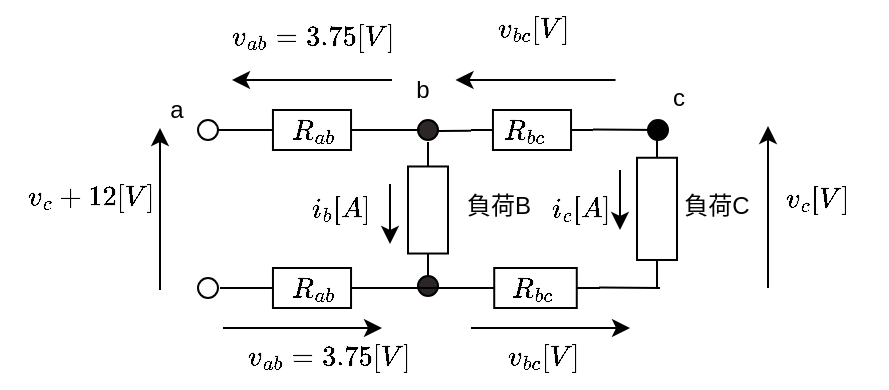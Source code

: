 <mxfile>
    <diagram id="OegJ9Nn6N-6bbSoRedIr" name="ページ1">
        <mxGraphModel dx="493" dy="511" grid="1" gridSize="10" guides="1" tooltips="1" connect="1" arrows="1" fold="1" page="1" pageScale="1" pageWidth="827" pageHeight="1169" math="1" shadow="0">
            <root>
                <mxCell id="0"/>
                <mxCell id="1" parent="0"/>
                <mxCell id="22" value="負荷B" style="text;html=1;align=center;verticalAlign=middle;resizable=0;points=[];autosize=1;strokeColor=none;fillColor=none;" parent="1" vertex="1">
                    <mxGeometry x="249" y="184" width="60" height="30" as="geometry"/>
                </mxCell>
                <mxCell id="31" value="" style="endArrow=none;html=1;strokeWidth=1;startArrow=none;" parent="1" edge="1">
                    <mxGeometry width="100" relative="1" as="geometry">
                        <mxPoint x="243" y="165" as="sourcePoint"/>
                        <mxPoint x="240" y="160" as="targetPoint"/>
                    </mxGeometry>
                </mxCell>
                <mxCell id="77" value="`i_b[A]`" style="text;html=1;align=center;verticalAlign=middle;resizable=0;points=[];autosize=1;strokeColor=none;fillColor=none;" parent="1" vertex="1">
                    <mxGeometry x="170" y="186" width="60" height="30" as="geometry"/>
                </mxCell>
                <mxCell id="115" value="" style="ellipse;whiteSpace=wrap;html=1;aspect=fixed;" parent="1" vertex="1">
                    <mxGeometry x="129" y="156" width="10" height="10" as="geometry"/>
                </mxCell>
                <mxCell id="117" value="" style="ellipse;whiteSpace=wrap;html=1;aspect=fixed;fillColor=#2c2626;" parent="1" vertex="1">
                    <mxGeometry x="239" y="156" width="10" height="10" as="geometry"/>
                </mxCell>
                <mxCell id="119" value="" style="ellipse;whiteSpace=wrap;html=1;aspect=fixed;fillColor=#000000;" parent="1" vertex="1">
                    <mxGeometry x="354" y="156" width="10" height="10" as="geometry"/>
                </mxCell>
                <mxCell id="121" value="" style="endArrow=none;html=1;strokeWidth=1;startArrow=none;" parent="1" edge="1">
                    <mxGeometry width="100" relative="1" as="geometry">
                        <mxPoint x="326.5" y="160.718" as="sourcePoint"/>
                        <mxPoint x="360" y="161" as="targetPoint"/>
                    </mxGeometry>
                </mxCell>
                <mxCell id="123" value="負荷C" style="text;html=1;align=center;verticalAlign=middle;resizable=0;points=[];autosize=1;strokeColor=none;fillColor=none;" parent="1" vertex="1">
                    <mxGeometry x="358" y="184" width="60" height="30" as="geometry"/>
                </mxCell>
                <mxCell id="125" value="`v_{ab}=3.75[V]`" style="text;html=1;align=center;verticalAlign=middle;resizable=0;points=[];autosize=1;strokeColor=none;fillColor=none;" parent="1" vertex="1">
                    <mxGeometry x="131" y="100" width="110" height="30" as="geometry"/>
                </mxCell>
                <mxCell id="128" value="`v_{bc}[V]`" style="text;html=1;align=center;verticalAlign=middle;resizable=0;points=[];autosize=1;strokeColor=none;fillColor=none;" parent="1" vertex="1">
                    <mxGeometry x="261" y="260" width="80" height="30" as="geometry"/>
                </mxCell>
                <mxCell id="131" value="a" style="text;html=1;align=center;verticalAlign=middle;resizable=0;points=[];autosize=1;strokeColor=none;fillColor=none;" parent="1" vertex="1">
                    <mxGeometry x="103" y="136" width="30" height="30" as="geometry"/>
                </mxCell>
                <mxCell id="134" value="" style="endArrow=none;html=1;strokeWidth=1;startArrow=none;" parent="1" edge="1" source="138">
                    <mxGeometry width="100" relative="1" as="geometry">
                        <mxPoint x="139" y="161" as="sourcePoint"/>
                        <mxPoint x="240" y="161" as="targetPoint"/>
                    </mxGeometry>
                </mxCell>
                <mxCell id="135" value="c" style="text;html=1;align=center;verticalAlign=middle;resizable=0;points=[];autosize=1;strokeColor=none;fillColor=none;" parent="1" vertex="1">
                    <mxGeometry x="354" y="130" width="30" height="30" as="geometry"/>
                </mxCell>
                <mxCell id="136" value="`i_c[A]`" style="text;html=1;align=center;verticalAlign=middle;resizable=0;points=[];autosize=1;strokeColor=none;fillColor=none;" parent="1" vertex="1">
                    <mxGeometry x="290" y="186" width="60" height="30" as="geometry"/>
                </mxCell>
                <mxCell id="137" value="" style="pointerEvents=1;verticalLabelPosition=bottom;shadow=0;dashed=0;align=center;html=1;verticalAlign=top;shape=mxgraph.electrical.resistors.resistor_1;rotation=90;" vertex="1" parent="1">
                    <mxGeometry x="210" y="191" width="68" height="20" as="geometry"/>
                </mxCell>
                <mxCell id="139" value="" style="endArrow=none;html=1;strokeWidth=1;" edge="1" parent="1" target="138">
                    <mxGeometry width="100" relative="1" as="geometry">
                        <mxPoint x="139" y="161" as="sourcePoint"/>
                        <mxPoint x="240" y="161" as="targetPoint"/>
                    </mxGeometry>
                </mxCell>
                <mxCell id="138" value="" style="pointerEvents=1;verticalLabelPosition=bottom;shadow=0;dashed=0;align=center;html=1;verticalAlign=top;shape=mxgraph.electrical.resistors.resistor_1;rotation=0;" vertex="1" parent="1">
                    <mxGeometry x="155.5" y="151" width="61" height="20" as="geometry"/>
                </mxCell>
                <mxCell id="141" value="" style="endArrow=none;html=1;strokeWidth=1;" edge="1" parent="1" target="140">
                    <mxGeometry width="100" relative="1" as="geometry">
                        <mxPoint x="249" y="161.5" as="sourcePoint"/>
                        <mxPoint x="350" y="160.5" as="targetPoint"/>
                    </mxGeometry>
                </mxCell>
                <mxCell id="140" value="" style="pointerEvents=1;verticalLabelPosition=bottom;shadow=0;dashed=0;align=center;html=1;verticalAlign=top;shape=mxgraph.electrical.resistors.resistor_1;rotation=0;" vertex="1" parent="1">
                    <mxGeometry x="265.5" y="151" width="61" height="20" as="geometry"/>
                </mxCell>
                <mxCell id="142" value="" style="pointerEvents=1;verticalLabelPosition=bottom;shadow=0;dashed=0;align=center;html=1;verticalAlign=top;shape=mxgraph.electrical.resistors.resistor_1;rotation=90;" vertex="1" parent="1">
                    <mxGeometry x="318.57" y="190.44" width="79.87" height="20" as="geometry"/>
                </mxCell>
                <mxCell id="145" style="edgeStyle=none;html=1;exitX=1;exitY=0.5;exitDx=0;exitDy=0;exitPerimeter=0;strokeColor=none;" edge="1" parent="1" source="143">
                    <mxGeometry relative="1" as="geometry">
                        <mxPoint x="350" y="240" as="targetPoint"/>
                    </mxGeometry>
                </mxCell>
                <mxCell id="143" value="" style="pointerEvents=1;verticalLabelPosition=bottom;shadow=0;dashed=0;align=center;html=1;verticalAlign=top;shape=mxgraph.electrical.resistors.resistor_1;rotation=0;" vertex="1" parent="1">
                    <mxGeometry x="265.5" y="230" width="64.5" height="20" as="geometry"/>
                </mxCell>
                <mxCell id="151" value="" style="endArrow=none;html=1;strokeWidth=1;startArrow=none;" edge="1" parent="1">
                    <mxGeometry width="100" relative="1" as="geometry">
                        <mxPoint x="329.5" y="239.718" as="sourcePoint"/>
                        <mxPoint x="360" y="240" as="targetPoint"/>
                    </mxGeometry>
                </mxCell>
                <mxCell id="155" value="" style="ellipse;whiteSpace=wrap;html=1;aspect=fixed;fillColor=#2c2626;" vertex="1" parent="1">
                    <mxGeometry x="239" y="234" width="10" height="10" as="geometry"/>
                </mxCell>
                <mxCell id="157" value="" style="endArrow=none;html=1;strokeWidth=1;startArrow=none;" edge="1" parent="1">
                    <mxGeometry width="100" relative="1" as="geometry">
                        <mxPoint x="210" y="240" as="sourcePoint"/>
                        <mxPoint x="267" y="240" as="targetPoint"/>
                    </mxGeometry>
                </mxCell>
                <mxCell id="158" value="" style="pointerEvents=1;verticalLabelPosition=bottom;shadow=0;dashed=0;align=center;html=1;verticalAlign=top;shape=mxgraph.electrical.resistors.resistor_1;rotation=0;" vertex="1" parent="1">
                    <mxGeometry x="155.5" y="230" width="61" height="20" as="geometry"/>
                </mxCell>
                <mxCell id="159" value="" style="endArrow=none;html=1;strokeWidth=1;" edge="1" parent="1">
                    <mxGeometry width="100" relative="1" as="geometry">
                        <mxPoint x="140" y="240" as="sourcePoint"/>
                        <mxPoint x="156.5" y="240" as="targetPoint"/>
                    </mxGeometry>
                </mxCell>
                <mxCell id="160" value="" style="ellipse;whiteSpace=wrap;html=1;aspect=fixed;" vertex="1" parent="1">
                    <mxGeometry x="129" y="235" width="10" height="10" as="geometry"/>
                </mxCell>
                <mxCell id="161" value="b" style="text;html=1;align=center;verticalAlign=middle;resizable=0;points=[];autosize=1;strokeColor=none;fillColor=none;" vertex="1" parent="1">
                    <mxGeometry x="226" y="126" width="30" height="30" as="geometry"/>
                </mxCell>
                <mxCell id="162" value="" style="endArrow=classic;html=1;strokeColor=default;strokeWidth=1;" edge="1" parent="1">
                    <mxGeometry width="50" height="50" relative="1" as="geometry">
                        <mxPoint x="226" y="136" as="sourcePoint"/>
                        <mxPoint x="146" y="136" as="targetPoint"/>
                    </mxGeometry>
                </mxCell>
                <mxCell id="163" value="" style="endArrow=classic;html=1;strokeColor=default;strokeWidth=1;" edge="1" parent="1">
                    <mxGeometry width="50" height="50" relative="1" as="geometry">
                        <mxPoint x="337.75" y="136" as="sourcePoint"/>
                        <mxPoint x="257.75" y="136" as="targetPoint"/>
                    </mxGeometry>
                </mxCell>
                <mxCell id="164" value="`R_{ab}`" style="text;html=1;align=center;verticalAlign=middle;resizable=0;points=[];autosize=1;strokeColor=none;fillColor=none;" vertex="1" parent="1">
                    <mxGeometry x="151" y="146" width="70" height="30" as="geometry"/>
                </mxCell>
                <mxCell id="166" value="`R_{bc}`" style="text;html=1;align=center;verticalAlign=middle;resizable=0;points=[];autosize=1;strokeColor=none;fillColor=none;" vertex="1" parent="1">
                    <mxGeometry x="256.5" y="146" width="70" height="30" as="geometry"/>
                </mxCell>
                <mxCell id="167" value="`R_{ab}`" style="text;html=1;align=center;verticalAlign=middle;resizable=0;points=[];autosize=1;strokeColor=none;fillColor=none;" vertex="1" parent="1">
                    <mxGeometry x="151" y="225" width="70" height="30" as="geometry"/>
                </mxCell>
                <mxCell id="168" value="`R_{bc}`" style="text;html=1;align=center;verticalAlign=middle;resizable=0;points=[];autosize=1;strokeColor=none;fillColor=none;" vertex="1" parent="1">
                    <mxGeometry x="261" y="225" width="70" height="30" as="geometry"/>
                </mxCell>
                <mxCell id="169" value="" style="endArrow=classic;html=1;strokeColor=default;strokeWidth=1;" edge="1" parent="1">
                    <mxGeometry width="50" height="50" relative="1" as="geometry">
                        <mxPoint x="340" y="181" as="sourcePoint"/>
                        <mxPoint x="340" y="211" as="targetPoint"/>
                    </mxGeometry>
                </mxCell>
                <mxCell id="195" value="`v_{ab}=3.75[V]`" style="text;html=1;align=center;verticalAlign=middle;resizable=0;points=[];autosize=1;strokeColor=none;fillColor=none;" vertex="1" parent="1">
                    <mxGeometry x="139" y="260" width="110" height="30" as="geometry"/>
                </mxCell>
                <mxCell id="196" value="" style="endArrow=classic;html=1;strokeColor=default;strokeWidth=1;entryX=0.843;entryY=0;entryDx=0;entryDy=0;entryPerimeter=0;" edge="1" parent="1">
                    <mxGeometry width="50" height="50" relative="1" as="geometry">
                        <mxPoint x="265.5" y="260" as="sourcePoint"/>
                        <mxPoint x="345.01" y="260" as="targetPoint"/>
                    </mxGeometry>
                </mxCell>
                <mxCell id="197" value="" style="endArrow=classic;html=1;strokeColor=default;strokeWidth=1;entryX=0.843;entryY=0;entryDx=0;entryDy=0;entryPerimeter=0;" edge="1" parent="1">
                    <mxGeometry width="50" height="50" relative="1" as="geometry">
                        <mxPoint x="141.49" y="260" as="sourcePoint"/>
                        <mxPoint x="221" y="260" as="targetPoint"/>
                    </mxGeometry>
                </mxCell>
                <mxCell id="198" value="" style="endArrow=classic;html=1;strokeColor=default;strokeWidth=1;" edge="1" parent="1">
                    <mxGeometry width="50" height="50" relative="1" as="geometry">
                        <mxPoint x="225" y="188" as="sourcePoint"/>
                        <mxPoint x="225" y="218" as="targetPoint"/>
                    </mxGeometry>
                </mxCell>
                <mxCell id="199" value="`v_{bc}[V]`" style="text;html=1;align=center;verticalAlign=middle;resizable=0;points=[];autosize=1;strokeColor=none;fillColor=none;" vertex="1" parent="1">
                    <mxGeometry x="256" y="96" width="80" height="30" as="geometry"/>
                </mxCell>
                <mxCell id="200" value="" style="endArrow=classic;html=1;strokeColor=default;strokeWidth=1;" edge="1" parent="1">
                    <mxGeometry width="50" height="50" relative="1" as="geometry">
                        <mxPoint x="414" y="240" as="sourcePoint"/>
                        <mxPoint x="414" y="159" as="targetPoint"/>
                    </mxGeometry>
                </mxCell>
                <mxCell id="201" value="`v_{c}[V]`" style="text;html=1;align=center;verticalAlign=middle;resizable=0;points=[];autosize=1;strokeColor=none;fillColor=none;" vertex="1" parent="1">
                    <mxGeometry x="403.44" y="181" width="70" height="30" as="geometry"/>
                </mxCell>
                <mxCell id="202" value="" style="endArrow=classic;html=1;strokeColor=default;strokeWidth=1;" edge="1" parent="1">
                    <mxGeometry width="50" height="50" relative="1" as="geometry">
                        <mxPoint x="110" y="241" as="sourcePoint"/>
                        <mxPoint x="110" y="160" as="targetPoint"/>
                    </mxGeometry>
                </mxCell>
                <mxCell id="203" value="`v_{c}+12[V]`" style="text;html=1;align=center;verticalAlign=middle;resizable=0;points=[];autosize=1;strokeColor=none;fillColor=none;" vertex="1" parent="1">
                    <mxGeometry x="30" y="180.44" width="90" height="30" as="geometry"/>
                </mxCell>
            </root>
        </mxGraphModel>
    </diagram>
</mxfile>